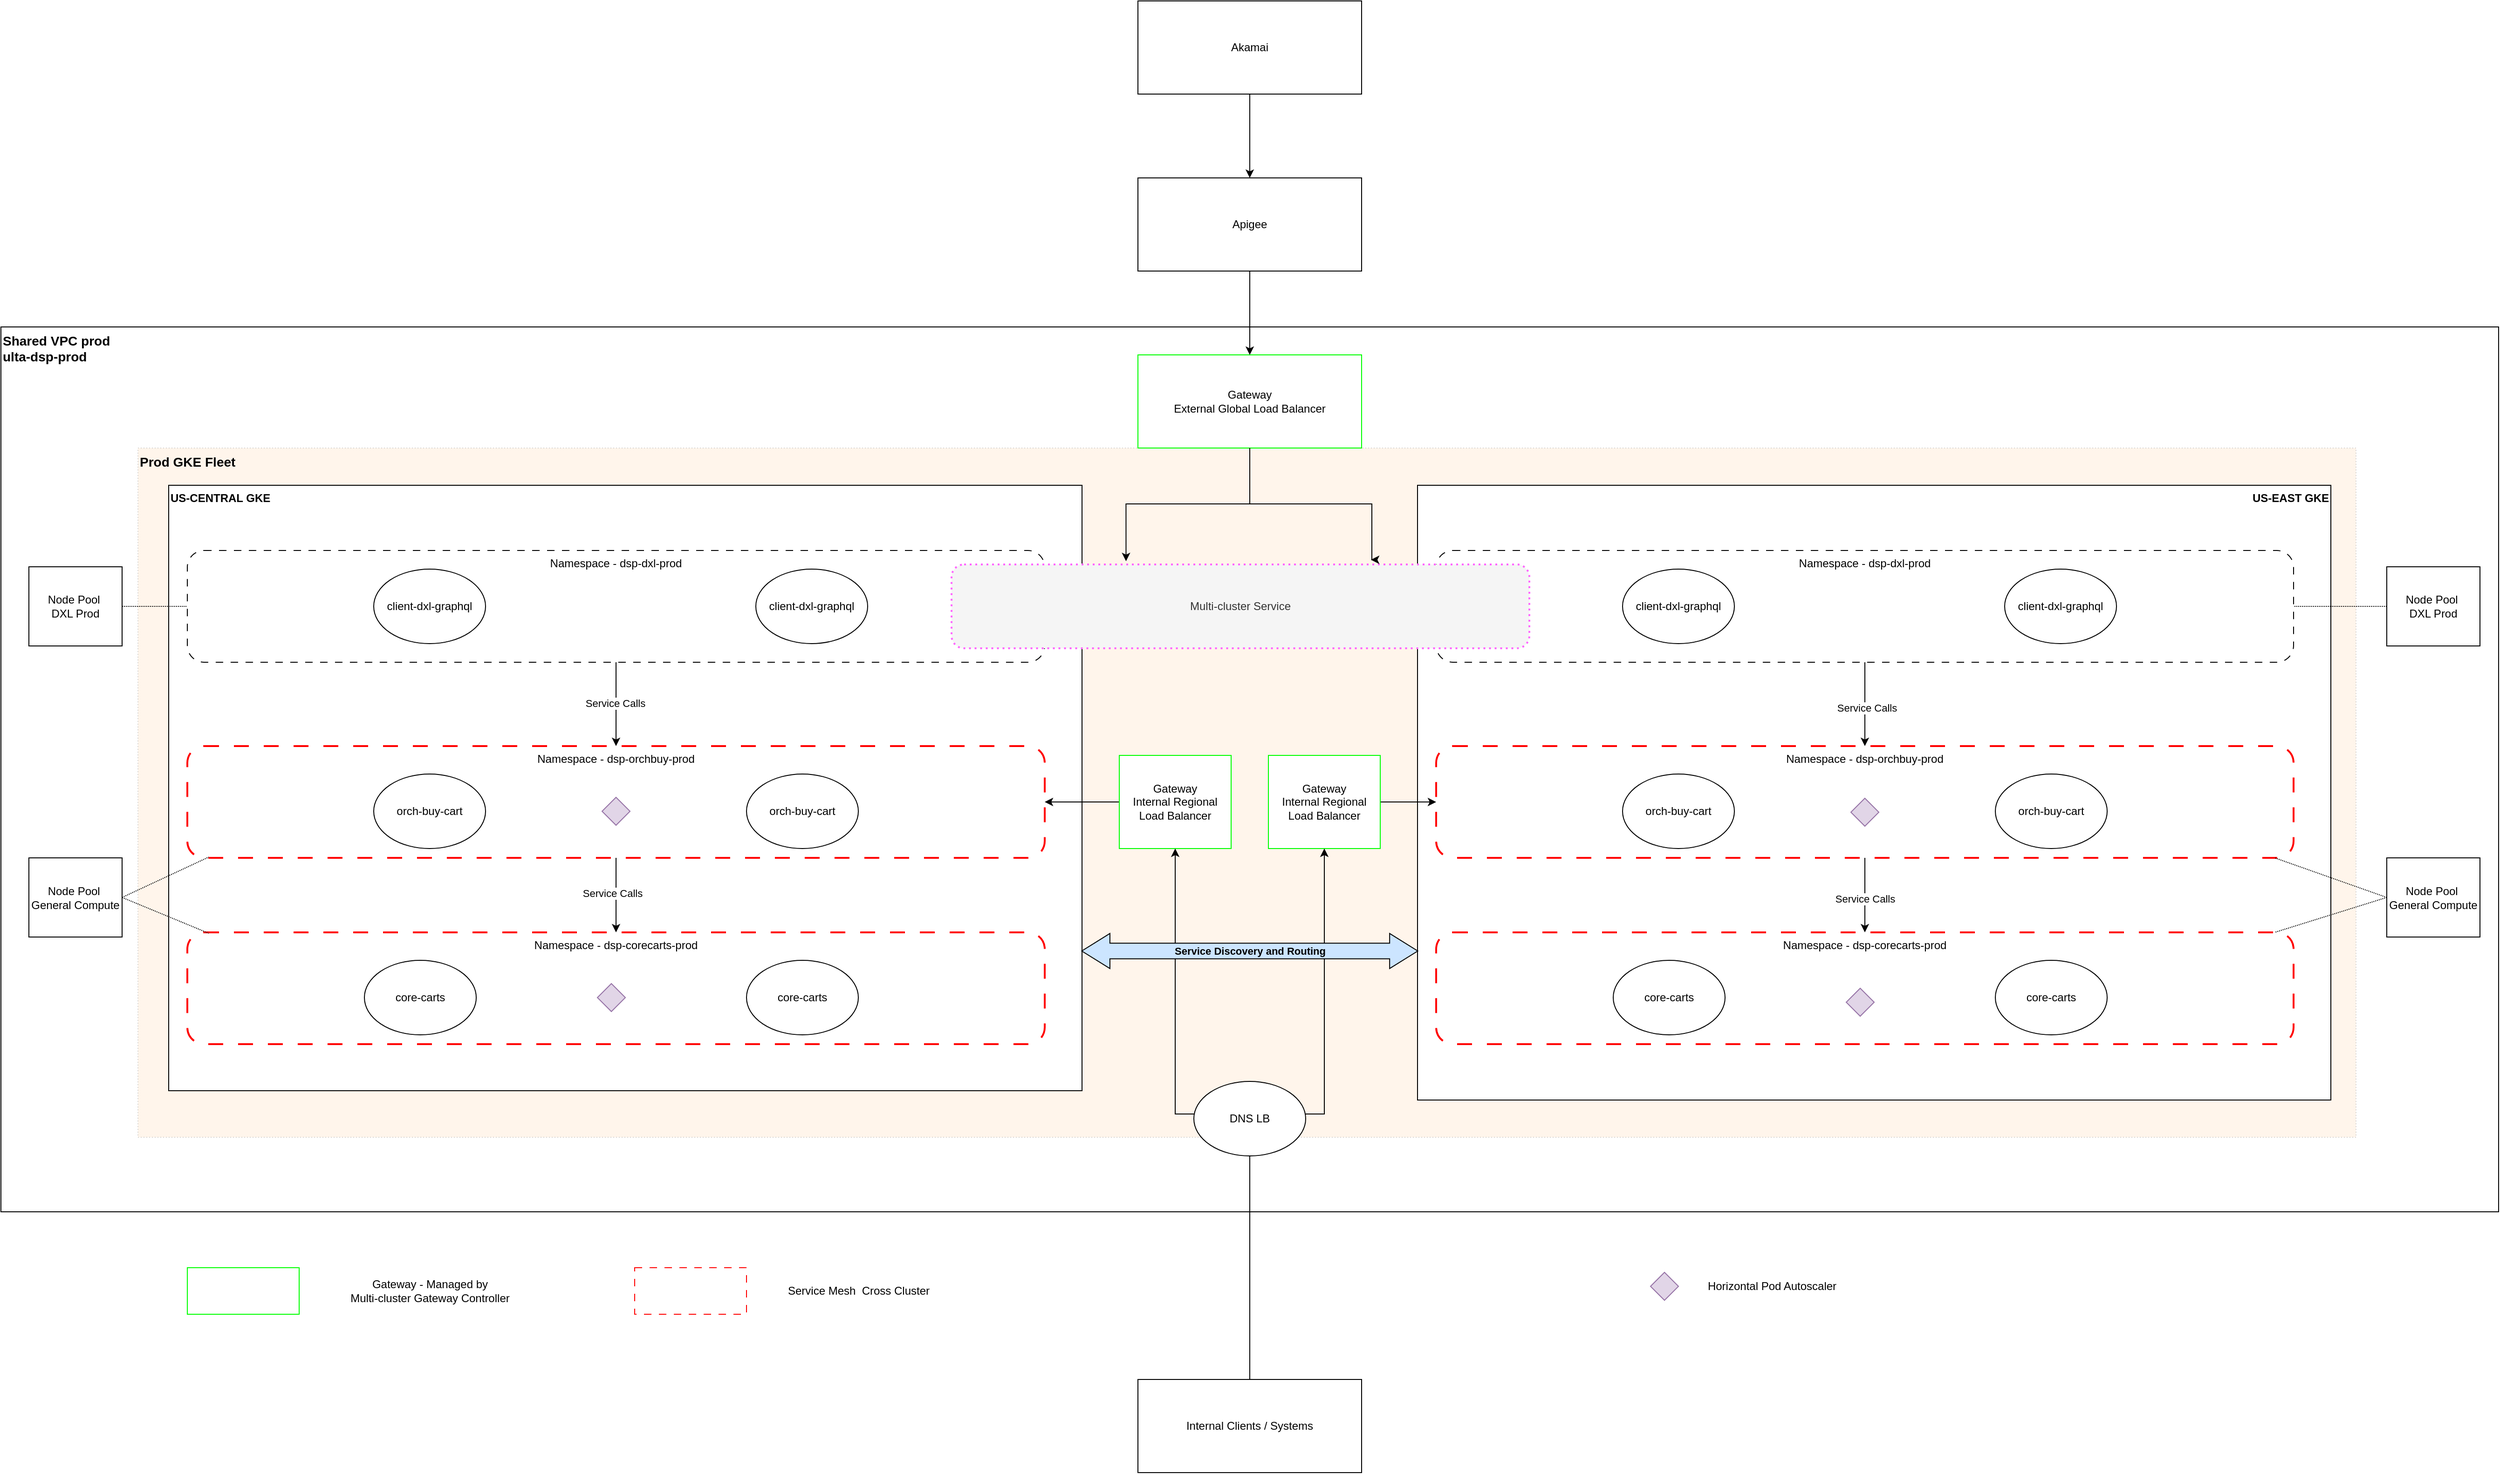 <mxfile version="22.1.21" type="github">
  <diagram name="multi-region" id="RcKfoleNUnb_njqzdtlZ">
    <mxGraphModel dx="4042" dy="2692" grid="1" gridSize="10" guides="1" tooltips="1" connect="1" arrows="1" fold="1" page="1" pageScale="1" pageWidth="850" pageHeight="1100" math="0" shadow="0">
      <root>
        <mxCell id="0" />
        <mxCell id="1" parent="0" />
        <mxCell id="jCWdny8o6_WcaCbqRE-o-86" value="&lt;font style=&quot;font-size: 14px;&quot;&gt;&lt;b&gt;Shared VPC prod&lt;br&gt;ulta-dsp-prod&lt;/b&gt;&lt;/font&gt;" style="rounded=0;whiteSpace=wrap;html=1;align=left;verticalAlign=top;" vertex="1" parent="1">
          <mxGeometry x="-120" y="110" width="2680" height="950" as="geometry" />
        </mxCell>
        <mxCell id="jCWdny8o6_WcaCbqRE-o-87" value="&lt;span style=&quot;font-size: 14px;&quot;&gt;&lt;b&gt;Prod GKE Fleet&lt;/b&gt;&lt;/span&gt;" style="rounded=0;whiteSpace=wrap;html=1;align=left;verticalAlign=top;dashed=1;dashPattern=1 2;fillColor=#ffcc99;strokeColor=#36393d;opacity=20;" vertex="1" parent="1">
          <mxGeometry x="27" y="240" width="2380" height="740" as="geometry" />
        </mxCell>
        <mxCell id="jCWdny8o6_WcaCbqRE-o-1" value="&lt;b&gt;US-CENTRAL GKE&lt;/b&gt;" style="rounded=0;whiteSpace=wrap;html=1;verticalAlign=top;align=left;" vertex="1" parent="1">
          <mxGeometry x="60" y="280" width="980" height="650" as="geometry" />
        </mxCell>
        <mxCell id="jCWdny8o6_WcaCbqRE-o-74" style="edgeStyle=orthogonalEdgeStyle;rounded=0;orthogonalLoop=1;jettySize=auto;html=1;exitX=0.5;exitY=1;exitDx=0;exitDy=0;" edge="1" parent="1" source="jCWdny8o6_WcaCbqRE-o-18" target="jCWdny8o6_WcaCbqRE-o-25">
          <mxGeometry relative="1" as="geometry" />
        </mxCell>
        <mxCell id="jCWdny8o6_WcaCbqRE-o-75" value="Service Calls" style="edgeLabel;html=1;align=center;verticalAlign=middle;resizable=0;points=[];" vertex="1" connectable="0" parent="jCWdny8o6_WcaCbqRE-o-74">
          <mxGeometry x="-0.022" y="-1" relative="1" as="geometry">
            <mxPoint as="offset" />
          </mxGeometry>
        </mxCell>
        <mxCell id="jCWdny8o6_WcaCbqRE-o-18" value="Namespace - dsp-dxl-prod" style="rounded=1;whiteSpace=wrap;html=1;verticalAlign=top;dashed=1;dashPattern=8 8;" vertex="1" parent="1">
          <mxGeometry x="80" y="350" width="920" height="120" as="geometry" />
        </mxCell>
        <mxCell id="jCWdny8o6_WcaCbqRE-o-76" style="edgeStyle=orthogonalEdgeStyle;rounded=0;orthogonalLoop=1;jettySize=auto;html=1;exitX=0.5;exitY=1;exitDx=0;exitDy=0;entryX=0.5;entryY=0;entryDx=0;entryDy=0;" edge="1" parent="1" source="jCWdny8o6_WcaCbqRE-o-25" target="jCWdny8o6_WcaCbqRE-o-26">
          <mxGeometry relative="1" as="geometry" />
        </mxCell>
        <mxCell id="jCWdny8o6_WcaCbqRE-o-77" value="Service Calls" style="edgeLabel;html=1;align=center;verticalAlign=middle;resizable=0;points=[];" vertex="1" connectable="0" parent="jCWdny8o6_WcaCbqRE-o-76">
          <mxGeometry x="-0.05" y="-4" relative="1" as="geometry">
            <mxPoint as="offset" />
          </mxGeometry>
        </mxCell>
        <mxCell id="jCWdny8o6_WcaCbqRE-o-25" value="Namespace - dsp-orchbuy-prod" style="rounded=1;whiteSpace=wrap;html=1;verticalAlign=top;dashed=1;dashPattern=8 8;strokeColor=#FF0000;strokeWidth=2;" vertex="1" parent="1">
          <mxGeometry x="80" y="560" width="920" height="120" as="geometry" />
        </mxCell>
        <mxCell id="jCWdny8o6_WcaCbqRE-o-26" value="Namespace - dsp-corecarts-prod" style="rounded=1;whiteSpace=wrap;html=1;verticalAlign=top;dashed=1;dashPattern=8 8;strokeColor=#FF0000;strokeWidth=2;" vertex="1" parent="1">
          <mxGeometry x="80" y="760" width="920" height="120" as="geometry" />
        </mxCell>
        <mxCell id="jCWdny8o6_WcaCbqRE-o-31" value="client-dxl-graphql" style="ellipse;whiteSpace=wrap;html=1;" vertex="1" parent="1">
          <mxGeometry x="280" y="370" width="120" height="80" as="geometry" />
        </mxCell>
        <mxCell id="jCWdny8o6_WcaCbqRE-o-32" value="client-dxl-graphql" style="ellipse;whiteSpace=wrap;html=1;" vertex="1" parent="1">
          <mxGeometry x="690" y="370" width="120" height="80" as="geometry" />
        </mxCell>
        <mxCell id="jCWdny8o6_WcaCbqRE-o-33" value="orch-buy-cart" style="ellipse;whiteSpace=wrap;html=1;" vertex="1" parent="1">
          <mxGeometry x="280" y="590" width="120" height="80" as="geometry" />
        </mxCell>
        <mxCell id="jCWdny8o6_WcaCbqRE-o-34" value="orch-buy-cart" style="ellipse;whiteSpace=wrap;html=1;" vertex="1" parent="1">
          <mxGeometry x="680" y="590" width="120" height="80" as="geometry" />
        </mxCell>
        <mxCell id="jCWdny8o6_WcaCbqRE-o-35" value="core-carts" style="ellipse;whiteSpace=wrap;html=1;" vertex="1" parent="1">
          <mxGeometry x="270" y="790" width="120" height="80" as="geometry" />
        </mxCell>
        <mxCell id="jCWdny8o6_WcaCbqRE-o-36" value="core-carts" style="ellipse;whiteSpace=wrap;html=1;" vertex="1" parent="1">
          <mxGeometry x="680" y="790" width="120" height="80" as="geometry" />
        </mxCell>
        <mxCell id="jCWdny8o6_WcaCbqRE-o-37" value="&lt;b&gt;US-EAST GKE&lt;/b&gt;" style="rounded=0;whiteSpace=wrap;html=1;verticalAlign=top;align=right;" vertex="1" parent="1">
          <mxGeometry x="1400" y="280" width="980" height="660" as="geometry" />
        </mxCell>
        <mxCell id="jCWdny8o6_WcaCbqRE-o-78" style="edgeStyle=orthogonalEdgeStyle;rounded=0;orthogonalLoop=1;jettySize=auto;html=1;" edge="1" parent="1" source="jCWdny8o6_WcaCbqRE-o-38" target="jCWdny8o6_WcaCbqRE-o-39">
          <mxGeometry relative="1" as="geometry" />
        </mxCell>
        <mxCell id="jCWdny8o6_WcaCbqRE-o-79" value="Service Calls" style="edgeLabel;html=1;align=center;verticalAlign=middle;resizable=0;points=[];" vertex="1" connectable="0" parent="jCWdny8o6_WcaCbqRE-o-78">
          <mxGeometry x="0.089" y="2" relative="1" as="geometry">
            <mxPoint as="offset" />
          </mxGeometry>
        </mxCell>
        <mxCell id="jCWdny8o6_WcaCbqRE-o-38" value="Namespace - dsp-dxl-prod" style="rounded=1;whiteSpace=wrap;html=1;verticalAlign=top;dashed=1;dashPattern=8 8;" vertex="1" parent="1">
          <mxGeometry x="1420" y="350" width="920" height="120" as="geometry" />
        </mxCell>
        <mxCell id="jCWdny8o6_WcaCbqRE-o-80" style="edgeStyle=orthogonalEdgeStyle;rounded=0;orthogonalLoop=1;jettySize=auto;html=1;exitX=0.5;exitY=1;exitDx=0;exitDy=0;entryX=0.5;entryY=0;entryDx=0;entryDy=0;" edge="1" parent="1" source="jCWdny8o6_WcaCbqRE-o-39" target="jCWdny8o6_WcaCbqRE-o-40">
          <mxGeometry relative="1" as="geometry" />
        </mxCell>
        <mxCell id="jCWdny8o6_WcaCbqRE-o-81" value="Service Calls" style="edgeLabel;html=1;align=center;verticalAlign=middle;resizable=0;points=[];" vertex="1" connectable="0" parent="jCWdny8o6_WcaCbqRE-o-80">
          <mxGeometry x="0.1" relative="1" as="geometry">
            <mxPoint as="offset" />
          </mxGeometry>
        </mxCell>
        <mxCell id="jCWdny8o6_WcaCbqRE-o-39" value="Namespace - dsp-orchbuy-prod" style="rounded=1;whiteSpace=wrap;html=1;verticalAlign=top;dashed=1;dashPattern=8 8;strokeColor=#FF0000;strokeWidth=2;" vertex="1" parent="1">
          <mxGeometry x="1420" y="560" width="920" height="120" as="geometry" />
        </mxCell>
        <mxCell id="jCWdny8o6_WcaCbqRE-o-40" value="Namespace - dsp-corecarts-prod" style="rounded=1;whiteSpace=wrap;html=1;verticalAlign=top;dashed=1;dashPattern=8 8;strokeColor=#FF0000;strokeWidth=2;" vertex="1" parent="1">
          <mxGeometry x="1420" y="760" width="920" height="120" as="geometry" />
        </mxCell>
        <mxCell id="jCWdny8o6_WcaCbqRE-o-41" value="client-dxl-graphql" style="ellipse;whiteSpace=wrap;html=1;" vertex="1" parent="1">
          <mxGeometry x="1620" y="370" width="120" height="80" as="geometry" />
        </mxCell>
        <mxCell id="jCWdny8o6_WcaCbqRE-o-42" value="client-dxl-graphql" style="ellipse;whiteSpace=wrap;html=1;" vertex="1" parent="1">
          <mxGeometry x="2030" y="370" width="120" height="80" as="geometry" />
        </mxCell>
        <mxCell id="jCWdny8o6_WcaCbqRE-o-43" value="orch-buy-cart" style="ellipse;whiteSpace=wrap;html=1;" vertex="1" parent="1">
          <mxGeometry x="1620" y="590" width="120" height="80" as="geometry" />
        </mxCell>
        <mxCell id="jCWdny8o6_WcaCbqRE-o-44" value="orch-buy-cart" style="ellipse;whiteSpace=wrap;html=1;" vertex="1" parent="1">
          <mxGeometry x="2020" y="590" width="120" height="80" as="geometry" />
        </mxCell>
        <mxCell id="jCWdny8o6_WcaCbqRE-o-45" value="core-carts" style="ellipse;whiteSpace=wrap;html=1;" vertex="1" parent="1">
          <mxGeometry x="1610" y="790" width="120" height="80" as="geometry" />
        </mxCell>
        <mxCell id="jCWdny8o6_WcaCbqRE-o-46" value="core-carts" style="ellipse;whiteSpace=wrap;html=1;" vertex="1" parent="1">
          <mxGeometry x="2020" y="790" width="120" height="80" as="geometry" />
        </mxCell>
        <mxCell id="jCWdny8o6_WcaCbqRE-o-47" value="Gateway&lt;br&gt;External Global Load Balancer" style="rounded=0;whiteSpace=wrap;html=1;strokeColor=#00FF00;" vertex="1" parent="1">
          <mxGeometry x="1100" y="140" width="240" height="100" as="geometry" />
        </mxCell>
        <mxCell id="jCWdny8o6_WcaCbqRE-o-52" style="edgeStyle=orthogonalEdgeStyle;rounded=0;orthogonalLoop=1;jettySize=auto;html=1;exitX=0;exitY=0.5;exitDx=0;exitDy=0;entryX=1;entryY=0.5;entryDx=0;entryDy=0;" edge="1" parent="1" source="jCWdny8o6_WcaCbqRE-o-48" target="jCWdny8o6_WcaCbqRE-o-25">
          <mxGeometry relative="1" as="geometry" />
        </mxCell>
        <mxCell id="jCWdny8o6_WcaCbqRE-o-48" value="Gateway&lt;br&gt;Internal Regional Load Balancer" style="rounded=0;whiteSpace=wrap;html=1;strokeColor=#00FF00;" vertex="1" parent="1">
          <mxGeometry x="1080" y="570" width="120" height="100" as="geometry" />
        </mxCell>
        <mxCell id="jCWdny8o6_WcaCbqRE-o-53" style="edgeStyle=orthogonalEdgeStyle;rounded=0;orthogonalLoop=1;jettySize=auto;html=1;exitX=1;exitY=0.5;exitDx=0;exitDy=0;" edge="1" parent="1" source="jCWdny8o6_WcaCbqRE-o-49" target="jCWdny8o6_WcaCbqRE-o-39">
          <mxGeometry relative="1" as="geometry" />
        </mxCell>
        <mxCell id="jCWdny8o6_WcaCbqRE-o-49" value="Gateway&lt;br&gt;Internal Regional Load Balancer" style="rounded=0;whiteSpace=wrap;html=1;strokeColor=#00FF00;" vertex="1" parent="1">
          <mxGeometry x="1240" y="570" width="120" height="100" as="geometry" />
        </mxCell>
        <mxCell id="jCWdny8o6_WcaCbqRE-o-62" style="edgeStyle=orthogonalEdgeStyle;rounded=0;orthogonalLoop=1;jettySize=auto;html=1;exitX=0.5;exitY=1;exitDx=0;exitDy=0;entryX=0.5;entryY=0;entryDx=0;entryDy=0;" edge="1" parent="1" source="jCWdny8o6_WcaCbqRE-o-61" target="jCWdny8o6_WcaCbqRE-o-47">
          <mxGeometry relative="1" as="geometry" />
        </mxCell>
        <mxCell id="jCWdny8o6_WcaCbqRE-o-61" value="Apigee" style="rounded=0;whiteSpace=wrap;html=1;" vertex="1" parent="1">
          <mxGeometry x="1100" y="-50" width="240" height="100" as="geometry" />
        </mxCell>
        <mxCell id="jCWdny8o6_WcaCbqRE-o-64" style="edgeStyle=orthogonalEdgeStyle;rounded=0;orthogonalLoop=1;jettySize=auto;html=1;exitX=0.5;exitY=1;exitDx=0;exitDy=0;entryX=0.5;entryY=0;entryDx=0;entryDy=0;" edge="1" parent="1" source="jCWdny8o6_WcaCbqRE-o-63" target="jCWdny8o6_WcaCbqRE-o-61">
          <mxGeometry relative="1" as="geometry" />
        </mxCell>
        <mxCell id="jCWdny8o6_WcaCbqRE-o-63" value="Akamai" style="rounded=0;whiteSpace=wrap;html=1;" vertex="1" parent="1">
          <mxGeometry x="1100" y="-240" width="240" height="100" as="geometry" />
        </mxCell>
        <mxCell id="jCWdny8o6_WcaCbqRE-o-68" value="Multi-cluster Service" style="rounded=1;whiteSpace=wrap;html=1;fillColor=#f5f5f5;strokeColor=#FF66FF;dashed=1;dashPattern=1 2;fontColor=#333333;strokeWidth=2;" vertex="1" parent="1">
          <mxGeometry x="900" y="365" width="620" height="90" as="geometry" />
        </mxCell>
        <mxCell id="jCWdny8o6_WcaCbqRE-o-69" style="edgeStyle=orthogonalEdgeStyle;rounded=0;orthogonalLoop=1;jettySize=auto;html=1;exitX=0.5;exitY=1;exitDx=0;exitDy=0;entryX=0.302;entryY=-0.039;entryDx=0;entryDy=0;entryPerimeter=0;" edge="1" parent="1" source="jCWdny8o6_WcaCbqRE-o-47" target="jCWdny8o6_WcaCbqRE-o-68">
          <mxGeometry relative="1" as="geometry">
            <Array as="points">
              <mxPoint x="1220" y="300" />
              <mxPoint x="1087" y="300" />
            </Array>
          </mxGeometry>
        </mxCell>
        <mxCell id="jCWdny8o6_WcaCbqRE-o-70" style="edgeStyle=orthogonalEdgeStyle;rounded=0;orthogonalLoop=1;jettySize=auto;html=1;exitX=0.5;exitY=1;exitDx=0;exitDy=0;" edge="1" parent="1" source="jCWdny8o6_WcaCbqRE-o-47">
          <mxGeometry relative="1" as="geometry">
            <mxPoint x="1350" y="360" as="targetPoint" />
            <Array as="points">
              <mxPoint x="1220" y="300" />
              <mxPoint x="1351" y="300" />
            </Array>
          </mxGeometry>
        </mxCell>
        <mxCell id="jCWdny8o6_WcaCbqRE-o-71" value="" style="rounded=0;whiteSpace=wrap;html=1;strokeColor=#00FF00;" vertex="1" parent="1">
          <mxGeometry x="80" y="1120" width="120" height="50" as="geometry" />
        </mxCell>
        <mxCell id="jCWdny8o6_WcaCbqRE-o-72" value="Gateway - Managed by &lt;br&gt;Multi-cluster Gateway Controller" style="text;html=1;align=center;verticalAlign=middle;resizable=0;points=[];autosize=1;strokeColor=none;fillColor=none;" vertex="1" parent="1">
          <mxGeometry x="245" y="1125" width="190" height="40" as="geometry" />
        </mxCell>
        <mxCell id="jCWdny8o6_WcaCbqRE-o-83" style="edgeStyle=orthogonalEdgeStyle;rounded=0;orthogonalLoop=1;jettySize=auto;html=1;exitX=0.5;exitY=0;exitDx=0;exitDy=0;entryX=0.5;entryY=1;entryDx=0;entryDy=0;" edge="1" parent="1" source="jCWdny8o6_WcaCbqRE-o-82" target="jCWdny8o6_WcaCbqRE-o-48">
          <mxGeometry relative="1" as="geometry" />
        </mxCell>
        <mxCell id="jCWdny8o6_WcaCbqRE-o-84" style="edgeStyle=orthogonalEdgeStyle;rounded=0;orthogonalLoop=1;jettySize=auto;html=1;exitX=0.5;exitY=0;exitDx=0;exitDy=0;entryX=0.5;entryY=1;entryDx=0;entryDy=0;" edge="1" parent="1" source="jCWdny8o6_WcaCbqRE-o-82" target="jCWdny8o6_WcaCbqRE-o-49">
          <mxGeometry relative="1" as="geometry" />
        </mxCell>
        <mxCell id="jCWdny8o6_WcaCbqRE-o-82" value="Internal Clients / Systems" style="rounded=0;whiteSpace=wrap;html=1;" vertex="1" parent="1">
          <mxGeometry x="1100" y="1240" width="240" height="100" as="geometry" />
        </mxCell>
        <mxCell id="jCWdny8o6_WcaCbqRE-o-85" value="DNS LB" style="ellipse;whiteSpace=wrap;html=1;" vertex="1" parent="1">
          <mxGeometry x="1160" y="920" width="120" height="80" as="geometry" />
        </mxCell>
        <mxCell id="jCWdny8o6_WcaCbqRE-o-88" value="" style="rounded=0;whiteSpace=wrap;html=1;strokeColor=#FF0000;dashed=1;dashPattern=8 8;" vertex="1" parent="1">
          <mxGeometry x="560" y="1120" width="120" height="50" as="geometry" />
        </mxCell>
        <mxCell id="jCWdny8o6_WcaCbqRE-o-89" value="Service Mesh&amp;nbsp; Cross Cluster" style="text;html=1;align=center;verticalAlign=middle;resizable=0;points=[];autosize=1;strokeColor=none;fillColor=none;" vertex="1" parent="1">
          <mxGeometry x="710" y="1130" width="180" height="30" as="geometry" />
        </mxCell>
        <mxCell id="jCWdny8o6_WcaCbqRE-o-94" value="" style="shape=flexArrow;endArrow=classic;startArrow=classic;html=1;rounded=0;exitX=1.001;exitY=0.795;exitDx=0;exitDy=0;exitPerimeter=0;width=16.667;endSize=9.73;startSize=9.73;fillColor=#cce5ff;strokeColor=default;labelBackgroundColor=none;" edge="1" parent="1">
          <mxGeometry width="100" height="100" relative="1" as="geometry">
            <mxPoint x="1039.24" y="780" as="sourcePoint" />
            <mxPoint x="1400.77" y="780" as="targetPoint" />
          </mxGeometry>
        </mxCell>
        <mxCell id="jCWdny8o6_WcaCbqRE-o-100" value="Service Discovery and Routing" style="edgeLabel;html=1;align=center;verticalAlign=middle;resizable=0;points=[];labelBackgroundColor=none;fontStyle=1" vertex="1" connectable="0" parent="jCWdny8o6_WcaCbqRE-o-94">
          <mxGeometry x="0.074" y="-6" relative="1" as="geometry">
            <mxPoint x="-13" y="-6" as="offset" />
          </mxGeometry>
        </mxCell>
        <mxCell id="jCWdny8o6_WcaCbqRE-o-106" style="edgeStyle=orthogonalEdgeStyle;rounded=0;orthogonalLoop=1;jettySize=auto;html=1;exitX=1;exitY=0.5;exitDx=0;exitDy=0;entryX=0;entryY=0.5;entryDx=0;entryDy=0;dashed=1;dashPattern=1 1;endArrow=none;endFill=0;" edge="1" parent="1" source="jCWdny8o6_WcaCbqRE-o-102" target="jCWdny8o6_WcaCbqRE-o-18">
          <mxGeometry relative="1" as="geometry" />
        </mxCell>
        <mxCell id="jCWdny8o6_WcaCbqRE-o-102" value="Node Pool&amp;nbsp; &lt;br&gt;DXL Prod" style="rounded=0;whiteSpace=wrap;html=1;" vertex="1" parent="1">
          <mxGeometry x="-90" y="367.5" width="100" height="85" as="geometry" />
        </mxCell>
        <mxCell id="jCWdny8o6_WcaCbqRE-o-103" value="Node Pool&amp;nbsp; &lt;br&gt;General Compute" style="rounded=0;whiteSpace=wrap;html=1;" vertex="1" parent="1">
          <mxGeometry x="-90" y="680" width="100" height="85" as="geometry" />
        </mxCell>
        <mxCell id="jCWdny8o6_WcaCbqRE-o-104" style="rounded=0;orthogonalLoop=1;jettySize=auto;html=1;exitX=1;exitY=0.5;exitDx=0;exitDy=0;entryX=0.025;entryY=0.993;entryDx=0;entryDy=0;entryPerimeter=0;endArrow=none;endFill=0;dashed=1;dashPattern=1 1;" edge="1" parent="1" source="jCWdny8o6_WcaCbqRE-o-103" target="jCWdny8o6_WcaCbqRE-o-25">
          <mxGeometry relative="1" as="geometry" />
        </mxCell>
        <mxCell id="jCWdny8o6_WcaCbqRE-o-105" style="rounded=0;orthogonalLoop=1;jettySize=auto;html=1;exitX=1;exitY=0.5;exitDx=0;exitDy=0;entryX=0.025;entryY=0.008;entryDx=0;entryDy=0;entryPerimeter=0;endArrow=none;endFill=0;dashed=1;dashPattern=1 1;" edge="1" parent="1" source="jCWdny8o6_WcaCbqRE-o-103" target="jCWdny8o6_WcaCbqRE-o-26">
          <mxGeometry relative="1" as="geometry" />
        </mxCell>
        <mxCell id="jCWdny8o6_WcaCbqRE-o-111" style="edgeStyle=orthogonalEdgeStyle;rounded=0;orthogonalLoop=1;jettySize=auto;html=1;exitX=0;exitY=0.5;exitDx=0;exitDy=0;endArrow=none;endFill=0;dashed=1;dashPattern=1 1;" edge="1" parent="1" source="jCWdny8o6_WcaCbqRE-o-107" target="jCWdny8o6_WcaCbqRE-o-38">
          <mxGeometry relative="1" as="geometry" />
        </mxCell>
        <mxCell id="jCWdny8o6_WcaCbqRE-o-107" value="Node Pool&amp;nbsp; &lt;br&gt;DXL Prod" style="rounded=0;whiteSpace=wrap;html=1;" vertex="1" parent="1">
          <mxGeometry x="2440" y="367.5" width="100" height="85" as="geometry" />
        </mxCell>
        <mxCell id="jCWdny8o6_WcaCbqRE-o-108" value="Node Pool&amp;nbsp; &lt;br&gt;General Compute" style="rounded=0;whiteSpace=wrap;html=1;" vertex="1" parent="1">
          <mxGeometry x="2440" y="680" width="100" height="85" as="geometry" />
        </mxCell>
        <mxCell id="jCWdny8o6_WcaCbqRE-o-109" style="rounded=0;orthogonalLoop=1;jettySize=auto;html=1;exitX=0;exitY=0.5;exitDx=0;exitDy=0;entryX=0.978;entryY=1;entryDx=0;entryDy=0;entryPerimeter=0;dashed=1;dashPattern=1 1;endArrow=none;endFill=0;" edge="1" parent="1" source="jCWdny8o6_WcaCbqRE-o-108" target="jCWdny8o6_WcaCbqRE-o-39">
          <mxGeometry relative="1" as="geometry" />
        </mxCell>
        <mxCell id="jCWdny8o6_WcaCbqRE-o-110" style="rounded=0;orthogonalLoop=1;jettySize=auto;html=1;exitX=0;exitY=0.5;exitDx=0;exitDy=0;entryX=0.978;entryY=0;entryDx=0;entryDy=0;entryPerimeter=0;dashed=1;dashPattern=1 1;endArrow=none;endFill=0;" edge="1" parent="1" source="jCWdny8o6_WcaCbqRE-o-108" target="jCWdny8o6_WcaCbqRE-o-40">
          <mxGeometry relative="1" as="geometry" />
        </mxCell>
        <mxCell id="jCWdny8o6_WcaCbqRE-o-116" value="" style="rhombus;whiteSpace=wrap;html=1;fillColor=#e1d5e7;strokeColor=#9673a6;" vertex="1" parent="1">
          <mxGeometry x="525" y="615" width="30" height="30" as="geometry" />
        </mxCell>
        <mxCell id="jCWdny8o6_WcaCbqRE-o-117" value="" style="rhombus;whiteSpace=wrap;html=1;fillColor=#e1d5e7;strokeColor=#9673a6;" vertex="1" parent="1">
          <mxGeometry x="520" y="815" width="30" height="30" as="geometry" />
        </mxCell>
        <mxCell id="jCWdny8o6_WcaCbqRE-o-118" value="" style="rhombus;whiteSpace=wrap;html=1;fillColor=#e1d5e7;strokeColor=#9673a6;" vertex="1" parent="1">
          <mxGeometry x="1865" y="616" width="30" height="30" as="geometry" />
        </mxCell>
        <mxCell id="jCWdny8o6_WcaCbqRE-o-119" value="" style="rhombus;whiteSpace=wrap;html=1;fillColor=#e1d5e7;strokeColor=#9673a6;" vertex="1" parent="1">
          <mxGeometry x="1860" y="820" width="30" height="30" as="geometry" />
        </mxCell>
        <mxCell id="jCWdny8o6_WcaCbqRE-o-120" value="" style="rhombus;whiteSpace=wrap;html=1;fillColor=#e1d5e7;strokeColor=#9673a6;" vertex="1" parent="1">
          <mxGeometry x="1650" y="1125" width="30" height="30" as="geometry" />
        </mxCell>
        <mxCell id="jCWdny8o6_WcaCbqRE-o-121" value="Horizontal Pod Autoscaler" style="text;html=1;align=center;verticalAlign=middle;resizable=0;points=[];autosize=1;strokeColor=none;fillColor=none;" vertex="1" parent="1">
          <mxGeometry x="1700" y="1125" width="160" height="30" as="geometry" />
        </mxCell>
      </root>
    </mxGraphModel>
  </diagram>
</mxfile>
